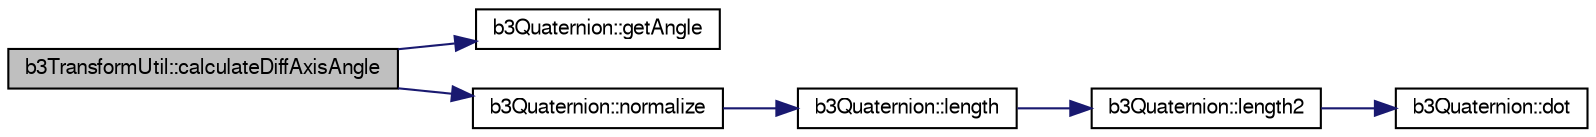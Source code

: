 digraph G
{
  bgcolor="transparent";
  edge [fontname="FreeSans",fontsize=10,labelfontname="FreeSans",labelfontsize=10];
  node [fontname="FreeSans",fontsize=10,shape=record];
  rankdir=LR;
  Node1 [label="b3TransformUtil::calculateDiffAxisAngle",height=0.2,width=0.4,color="black", fillcolor="grey75", style="filled" fontcolor="black"];
  Node1 -> Node2 [color="midnightblue",fontsize=10,style="solid"];
  Node2 [label="b3Quaternion::getAngle",height=0.2,width=0.4,color="black",URL="$classb3_quaternion.html#b5c827a4e5e0733a2c93d0856cf86a47",tooltip="Return the angle of rotation represented by this quaternion."];
  Node1 -> Node3 [color="midnightblue",fontsize=10,style="solid"];
  Node3 [label="b3Quaternion::normalize",height=0.2,width=0.4,color="black",URL="$classb3_quaternion.html#96d3f4aedcb4b645115ab5a7897fa0d1",tooltip="Normalize the quaternion Such that x^2 + y^2 + z^2 +w^2 = 1."];
  Node3 -> Node4 [color="midnightblue",fontsize=10,style="solid"];
  Node4 [label="b3Quaternion::length",height=0.2,width=0.4,color="black",URL="$classb3_quaternion.html#d008f8dd2f6dbd5ac86f3b02a10ef4a6",tooltip="Return the length of the quaternion."];
  Node4 -> Node5 [color="midnightblue",fontsize=10,style="solid"];
  Node5 [label="b3Quaternion::length2",height=0.2,width=0.4,color="black",URL="$classb3_quaternion.html#a8d3d563ea89e36794d63bd289934509",tooltip="Return the length squared of the quaternion."];
  Node5 -> Node6 [color="midnightblue",fontsize=10,style="solid"];
  Node6 [label="b3Quaternion::dot",height=0.2,width=0.4,color="black",URL="$classb3_quaternion.html#747537c86fc2d63a6fc43db811952634",tooltip="Return the dot product between this quaternion and another."];
}
